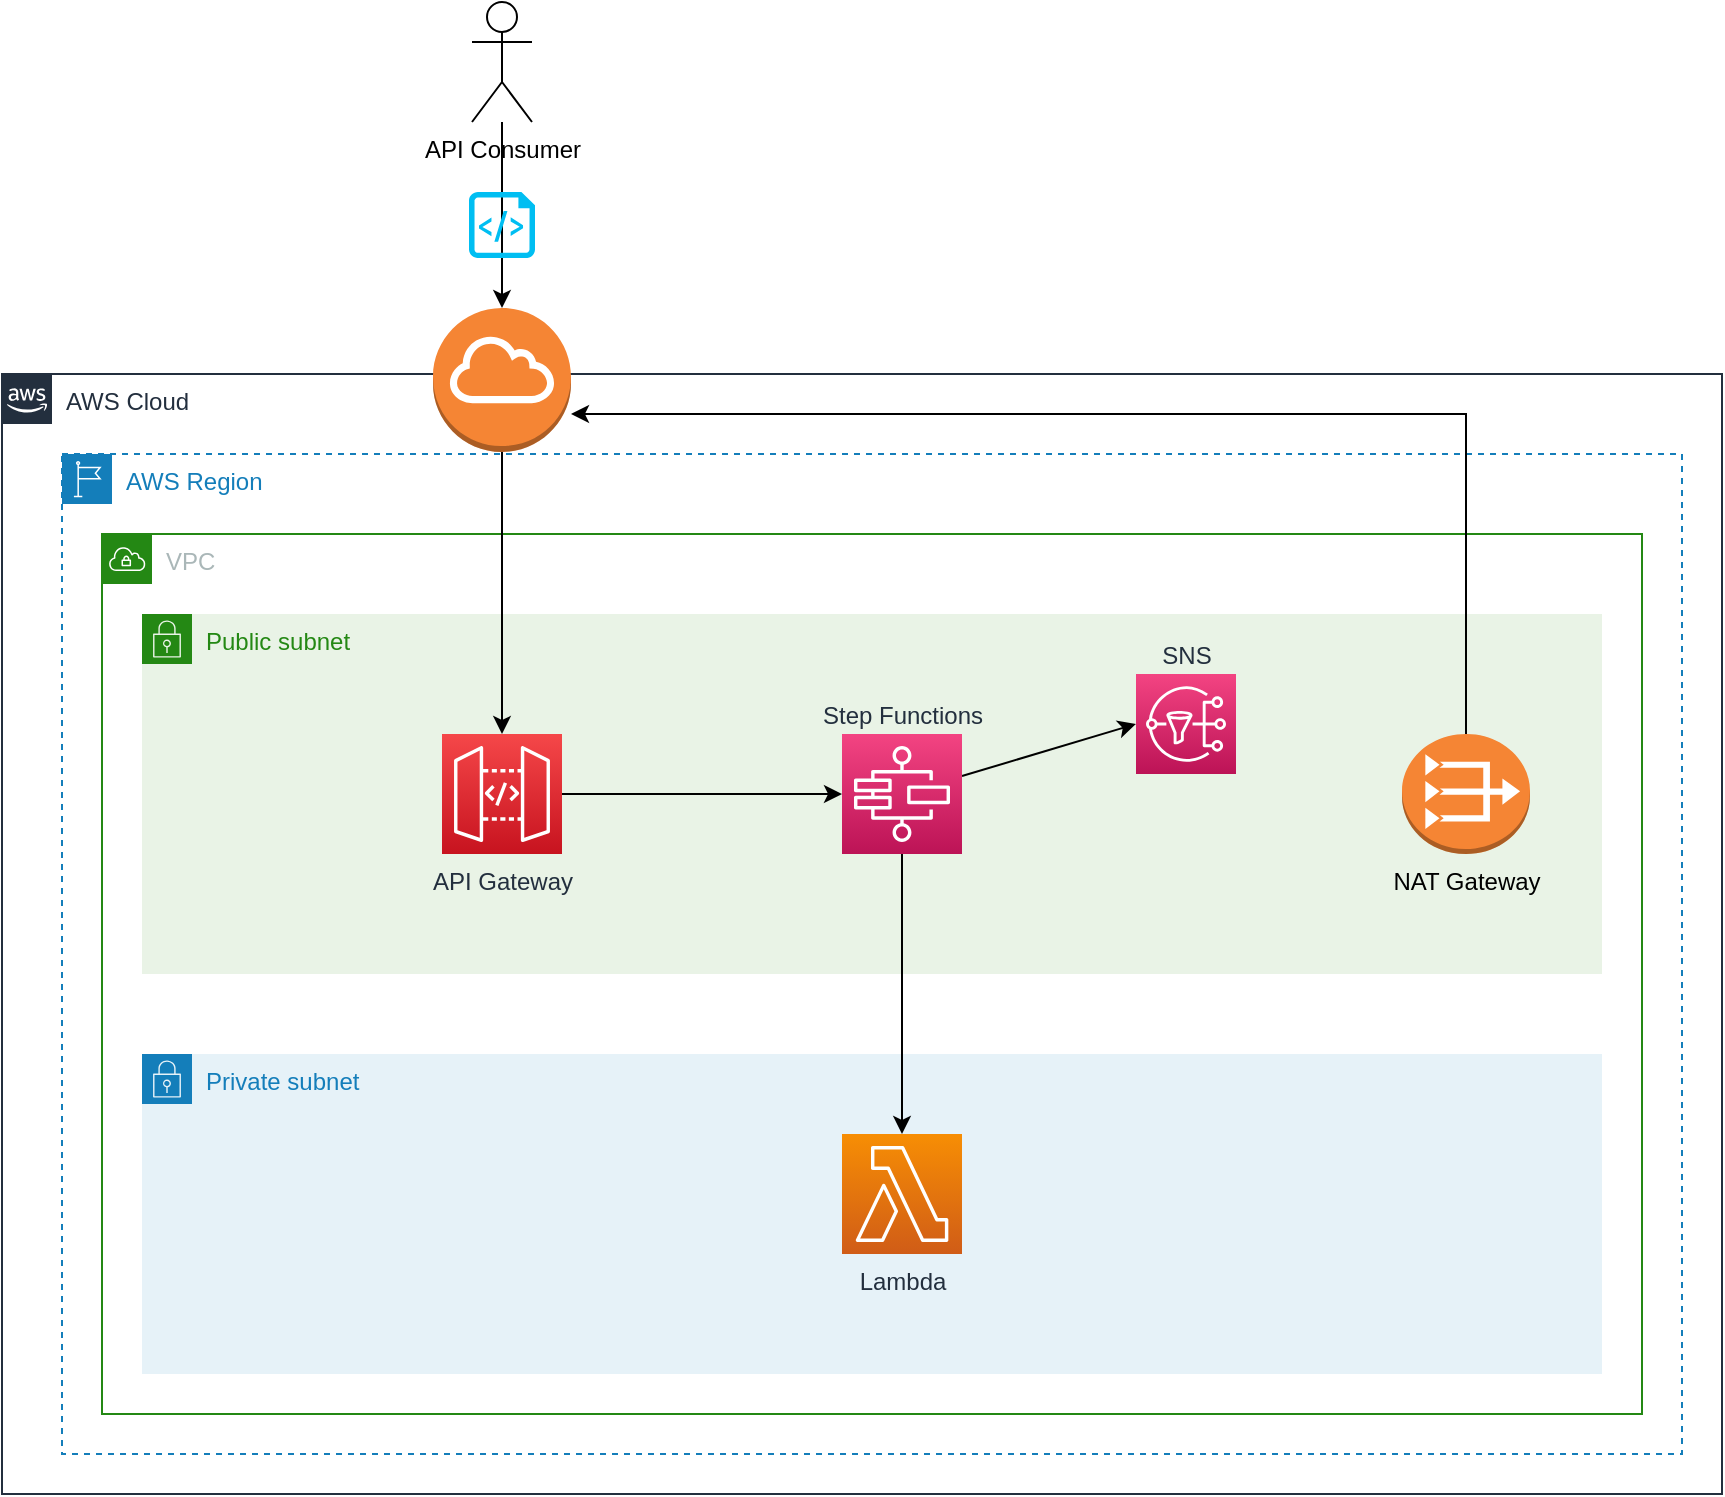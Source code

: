 <mxfile version="14.6.13" type="device"><diagram id="cG2UZs7ISu7R1e_TTYGe" name="Page-1"><mxGraphModel dx="1351" dy="2050" grid="1" gridSize="10" guides="1" tooltips="1" connect="1" arrows="1" fold="1" page="1" pageScale="1" pageWidth="827" pageHeight="1169" math="0" shadow="0"><root><mxCell id="0"/><mxCell id="1" parent="0"/><mxCell id="M8CFtU_Vq7tXJfbzqMzb-1" value="AWS Cloud" style="points=[[0,0],[0.25,0],[0.5,0],[0.75,0],[1,0],[1,0.25],[1,0.5],[1,0.75],[1,1],[0.75,1],[0.5,1],[0.25,1],[0,1],[0,0.75],[0,0.5],[0,0.25]];outlineConnect=0;gradientColor=none;html=1;whiteSpace=wrap;fontSize=12;fontStyle=0;shape=mxgraph.aws4.group;grIcon=mxgraph.aws4.group_aws_cloud_alt;strokeColor=#232F3E;fillColor=none;verticalAlign=top;align=left;spacingLeft=30;fontColor=#232F3E;dashed=0;" parent="1" vertex="1"><mxGeometry x="30" y="80" width="860" height="560" as="geometry"/></mxCell><mxCell id="M8CFtU_Vq7tXJfbzqMzb-2" value="AWS Region" style="points=[[0,0],[0.25,0],[0.5,0],[0.75,0],[1,0],[1,0.25],[1,0.5],[1,0.75],[1,1],[0.75,1],[0.5,1],[0.25,1],[0,1],[0,0.75],[0,0.5],[0,0.25]];outlineConnect=0;gradientColor=none;html=1;whiteSpace=wrap;fontSize=12;fontStyle=0;shape=mxgraph.aws4.group;grIcon=mxgraph.aws4.group_region;strokeColor=#147EBA;fillColor=none;verticalAlign=top;align=left;spacingLeft=30;fontColor=#147EBA;dashed=1;" parent="1" vertex="1"><mxGeometry x="60" y="120" width="810" height="500" as="geometry"/></mxCell><mxCell id="M8CFtU_Vq7tXJfbzqMzb-3" value="VPC" style="points=[[0,0],[0.25,0],[0.5,0],[0.75,0],[1,0],[1,0.25],[1,0.5],[1,0.75],[1,1],[0.75,1],[0.5,1],[0.25,1],[0,1],[0,0.75],[0,0.5],[0,0.25]];outlineConnect=0;gradientColor=none;html=1;whiteSpace=wrap;fontSize=12;fontStyle=0;shape=mxgraph.aws4.group;grIcon=mxgraph.aws4.group_vpc;strokeColor=#248814;fillColor=none;verticalAlign=top;align=left;spacingLeft=30;fontColor=#AAB7B8;dashed=0;" parent="1" vertex="1"><mxGeometry x="80" y="160" width="770" height="440" as="geometry"/></mxCell><mxCell id="M8CFtU_Vq7tXJfbzqMzb-4" value="Public subnet" style="points=[[0,0],[0.25,0],[0.5,0],[0.75,0],[1,0],[1,0.25],[1,0.5],[1,0.75],[1,1],[0.75,1],[0.5,1],[0.25,1],[0,1],[0,0.75],[0,0.5],[0,0.25]];outlineConnect=0;gradientColor=none;html=1;whiteSpace=wrap;fontSize=12;fontStyle=0;shape=mxgraph.aws4.group;grIcon=mxgraph.aws4.group_security_group;grStroke=0;strokeColor=#248814;fillColor=#E9F3E6;verticalAlign=top;align=left;spacingLeft=30;fontColor=#248814;dashed=0;" parent="1" vertex="1"><mxGeometry x="100" y="200" width="730" height="180" as="geometry"/></mxCell><mxCell id="M8CFtU_Vq7tXJfbzqMzb-5" value="Private subnet" style="points=[[0,0],[0.25,0],[0.5,0],[0.75,0],[1,0],[1,0.25],[1,0.5],[1,0.75],[1,1],[0.75,1],[0.5,1],[0.25,1],[0,1],[0,0.75],[0,0.5],[0,0.25]];outlineConnect=0;gradientColor=none;html=1;whiteSpace=wrap;fontSize=12;fontStyle=0;shape=mxgraph.aws4.group;grIcon=mxgraph.aws4.group_security_group;grStroke=0;strokeColor=#147EBA;fillColor=#E6F2F8;verticalAlign=top;align=left;spacingLeft=30;fontColor=#147EBA;dashed=0;" parent="1" vertex="1"><mxGeometry x="100" y="420" width="730" height="160" as="geometry"/></mxCell><mxCell id="M8CFtU_Vq7tXJfbzqMzb-33" style="edgeStyle=orthogonalEdgeStyle;rounded=0;orthogonalLoop=1;jettySize=auto;html=1;exitX=0.5;exitY=0;exitDx=0;exitDy=0;exitPerimeter=0;" parent="1" source="M8CFtU_Vq7tXJfbzqMzb-6" target="M8CFtU_Vq7tXJfbzqMzb-13" edge="1"><mxGeometry relative="1" as="geometry"><Array as="points"><mxPoint x="762" y="100"/></Array></mxGeometry></mxCell><mxCell id="M8CFtU_Vq7tXJfbzqMzb-6" value="NAT Gateway" style="outlineConnect=0;dashed=0;verticalLabelPosition=bottom;verticalAlign=top;align=center;html=1;shape=mxgraph.aws3.vpc_nat_gateway;fillColor=#F58534;gradientColor=none;" parent="1" vertex="1"><mxGeometry x="730" y="260" width="64" height="60" as="geometry"/></mxCell><mxCell id="M8CFtU_Vq7tXJfbzqMzb-24" style="edgeStyle=orthogonalEdgeStyle;rounded=0;orthogonalLoop=1;jettySize=auto;html=1;" parent="1" source="M8CFtU_Vq7tXJfbzqMzb-7" target="M8CFtU_Vq7tXJfbzqMzb-8" edge="1"><mxGeometry relative="1" as="geometry"/></mxCell><mxCell id="M8CFtU_Vq7tXJfbzqMzb-7" value="API Gateway" style="points=[[0,0,0],[0.25,0,0],[0.5,0,0],[0.75,0,0],[1,0,0],[0,1,0],[0.25,1,0],[0.5,1,0],[0.75,1,0],[1,1,0],[0,0.25,0],[0,0.5,0],[0,0.75,0],[1,0.25,0],[1,0.5,0],[1,0.75,0]];outlineConnect=0;fontColor=#232F3E;gradientColor=#F54749;gradientDirection=north;fillColor=#C7131F;strokeColor=#ffffff;dashed=0;verticalLabelPosition=bottom;verticalAlign=top;align=center;html=1;fontSize=12;fontStyle=0;aspect=fixed;shape=mxgraph.aws4.resourceIcon;resIcon=mxgraph.aws4.api_gateway;" parent="1" vertex="1"><mxGeometry x="250" y="260" width="60" height="60" as="geometry"/></mxCell><mxCell id="M8CFtU_Vq7tXJfbzqMzb-25" style="rounded=0;orthogonalLoop=1;jettySize=auto;html=1;entryX=0.5;entryY=0;entryDx=0;entryDy=0;entryPerimeter=0;exitX=0.5;exitY=1;exitDx=0;exitDy=0;exitPerimeter=0;" parent="1" target="M8CFtU_Vq7tXJfbzqMzb-11" edge="1" source="M8CFtU_Vq7tXJfbzqMzb-8"><mxGeometry relative="1" as="geometry"><mxPoint x="468.5" y="320" as="sourcePoint"/><mxPoint x="419.5" y="460" as="targetPoint"/></mxGeometry></mxCell><mxCell id="M8CFtU_Vq7tXJfbzqMzb-42" style="edgeStyle=none;rounded=0;orthogonalLoop=1;jettySize=auto;html=1;entryX=0;entryY=0.5;entryDx=0;entryDy=0;entryPerimeter=0;" parent="1" source="M8CFtU_Vq7tXJfbzqMzb-8" target="M8CFtU_Vq7tXJfbzqMzb-40" edge="1"><mxGeometry relative="1" as="geometry"/></mxCell><mxCell id="M8CFtU_Vq7tXJfbzqMzb-8" value="Step Functions" style="points=[[0,0,0],[0.25,0,0],[0.5,0,0],[0.75,0,0],[1,0,0],[0,1,0],[0.25,1,0],[0.5,1,0],[0.75,1,0],[1,1,0],[0,0.25,0],[0,0.5,0],[0,0.75,0],[1,0.25,0],[1,0.5,0],[1,0.75,0]];outlineConnect=0;fontColor=#232F3E;gradientColor=#F34482;gradientDirection=north;fillColor=#BC1356;strokeColor=#ffffff;dashed=0;verticalLabelPosition=top;verticalAlign=bottom;align=center;html=1;fontSize=12;fontStyle=0;aspect=fixed;shape=mxgraph.aws4.resourceIcon;resIcon=mxgraph.aws4.step_functions;labelPosition=center;" parent="1" vertex="1"><mxGeometry x="450" y="260" width="60" height="60" as="geometry"/></mxCell><mxCell id="M8CFtU_Vq7tXJfbzqMzb-11" value="Lambda" style="points=[[0,0,0],[0.25,0,0],[0.5,0,0],[0.75,0,0],[1,0,0],[0,1,0],[0.25,1,0],[0.5,1,0],[0.75,1,0],[1,1,0],[0,0.25,0],[0,0.5,0],[0,0.75,0],[1,0.25,0],[1,0.5,0],[1,0.75,0]];outlineConnect=0;fontColor=#232F3E;gradientColor=#F78E04;gradientDirection=north;fillColor=#D05C17;strokeColor=#ffffff;dashed=0;verticalLabelPosition=bottom;verticalAlign=top;align=center;html=1;fontSize=12;fontStyle=0;aspect=fixed;shape=mxgraph.aws4.resourceIcon;resIcon=mxgraph.aws4.lambda;" parent="1" vertex="1"><mxGeometry x="450" y="460" width="60" height="60" as="geometry"/></mxCell><mxCell id="M8CFtU_Vq7tXJfbzqMzb-21" style="edgeStyle=orthogonalEdgeStyle;rounded=0;orthogonalLoop=1;jettySize=auto;html=1;" parent="1" source="M8CFtU_Vq7tXJfbzqMzb-13" target="M8CFtU_Vq7tXJfbzqMzb-7" edge="1"><mxGeometry relative="1" as="geometry"/></mxCell><mxCell id="M8CFtU_Vq7tXJfbzqMzb-13" value="" style="outlineConnect=0;dashed=0;verticalLabelPosition=bottom;verticalAlign=top;align=center;html=1;shape=mxgraph.aws3.internet_gateway;fillColor=#F58534;gradientColor=none;" parent="1" vertex="1"><mxGeometry x="245.5" y="47" width="69" height="72" as="geometry"/></mxCell><mxCell id="M8CFtU_Vq7tXJfbzqMzb-20" style="edgeStyle=orthogonalEdgeStyle;rounded=0;orthogonalLoop=1;jettySize=auto;html=1;" parent="1" source="M8CFtU_Vq7tXJfbzqMzb-14" target="M8CFtU_Vq7tXJfbzqMzb-13" edge="1"><mxGeometry relative="1" as="geometry"/></mxCell><mxCell id="M8CFtU_Vq7tXJfbzqMzb-14" value="API Consumer" style="shape=umlActor;verticalLabelPosition=bottom;verticalAlign=top;html=1;outlineConnect=0;" parent="1" vertex="1"><mxGeometry x="265" y="-106" width="30" height="60" as="geometry"/></mxCell><mxCell id="M8CFtU_Vq7tXJfbzqMzb-37" style="edgeStyle=none;rounded=0;orthogonalLoop=1;jettySize=auto;html=1;exitX=1;exitY=0.25;exitDx=0;exitDy=0;exitPerimeter=0;" parent="1" source="M8CFtU_Vq7tXJfbzqMzb-8" target="M8CFtU_Vq7tXJfbzqMzb-8" edge="1"><mxGeometry relative="1" as="geometry"/></mxCell><mxCell id="M8CFtU_Vq7tXJfbzqMzb-40" value="SNS" style="points=[[0,0,0],[0.25,0,0],[0.5,0,0],[0.75,0,0],[1,0,0],[0,1,0],[0.25,1,0],[0.5,1,0],[0.75,1,0],[1,1,0],[0,0.25,0],[0,0.5,0],[0,0.75,0],[1,0.25,0],[1,0.5,0],[1,0.75,0]];outlineConnect=0;fontColor=#232F3E;gradientColor=#F34482;gradientDirection=north;fillColor=#BC1356;strokeColor=#ffffff;dashed=0;verticalLabelPosition=top;verticalAlign=bottom;align=center;html=1;fontSize=12;fontStyle=0;aspect=fixed;shape=mxgraph.aws4.resourceIcon;resIcon=mxgraph.aws4.sns;labelPosition=center;" parent="1" vertex="1"><mxGeometry x="597" y="230" width="50" height="50" as="geometry"/></mxCell><mxCell id="M8CFtU_Vq7tXJfbzqMzb-43" value="" style="verticalLabelPosition=bottom;html=1;verticalAlign=top;align=center;strokeColor=none;fillColor=#00BEF2;shape=mxgraph.azure.script_file;pointerEvents=1;" parent="1" vertex="1"><mxGeometry x="263.5" y="-11" width="33" height="33" as="geometry"/></mxCell></root></mxGraphModel></diagram></mxfile>
